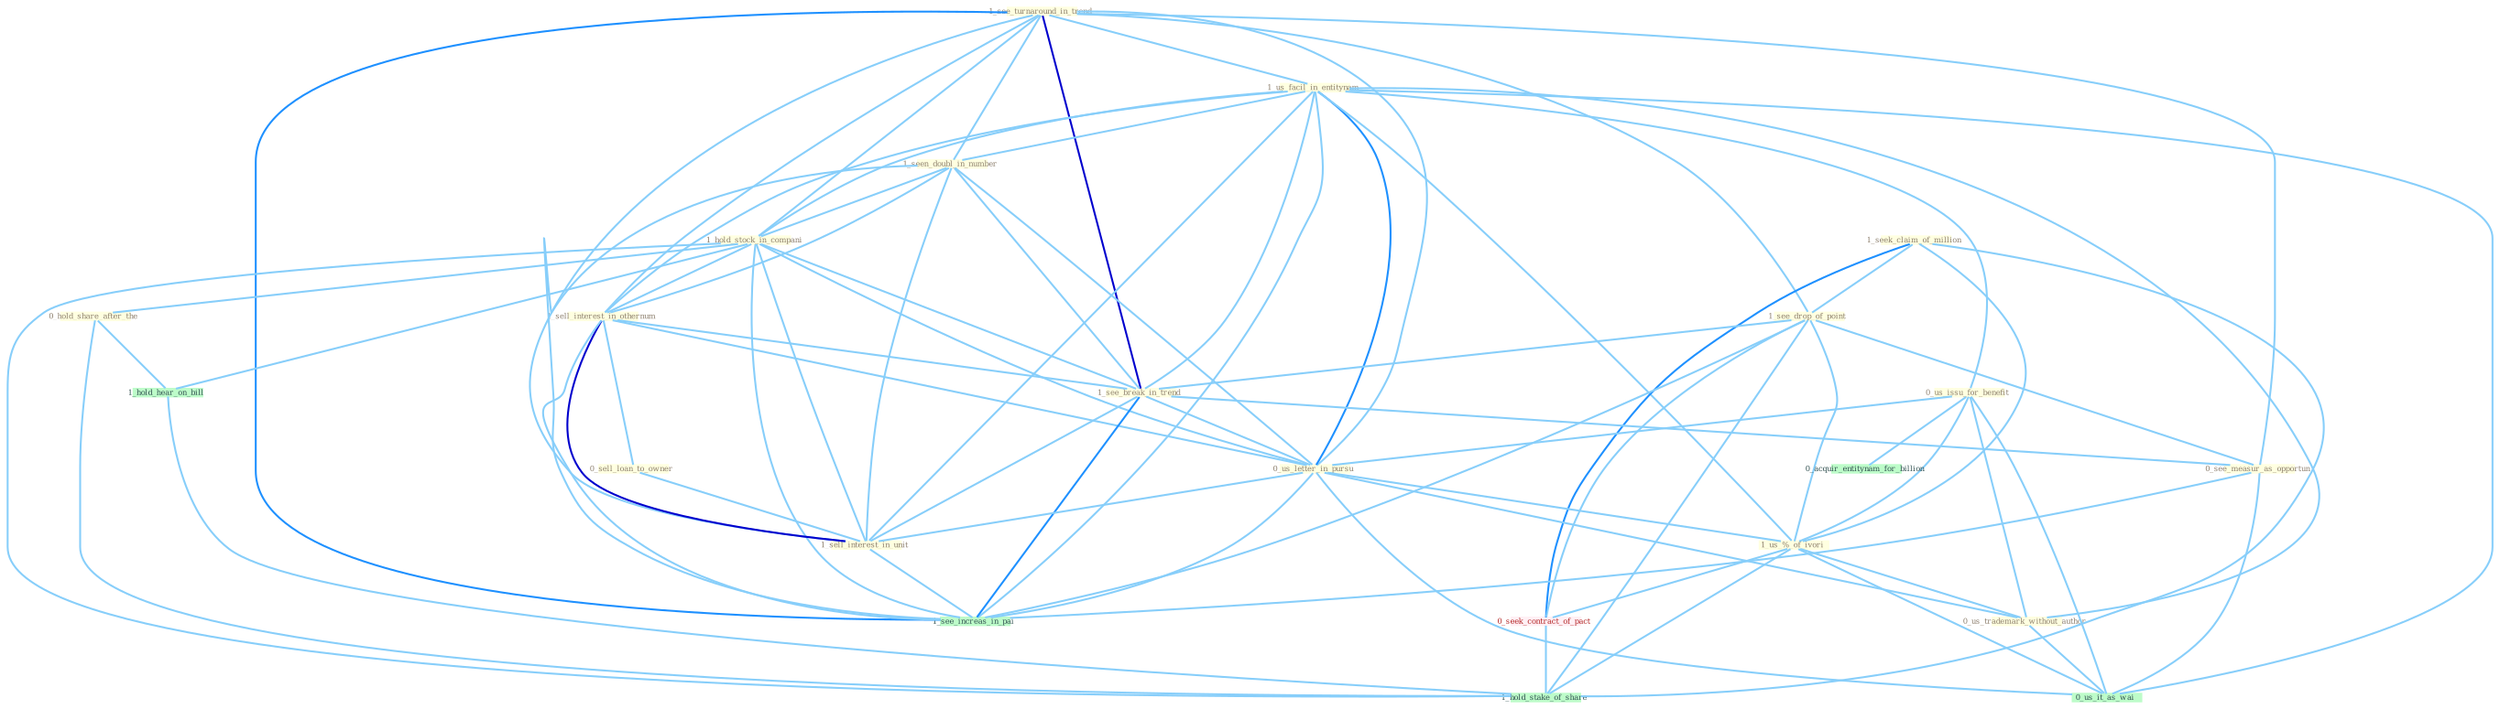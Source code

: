 Graph G{ 
    node
    [shape=polygon,style=filled,width=.5,height=.06,color="#BDFCC9",fixedsize=true,fontsize=4,
    fontcolor="#2f4f4f"];
    {node
    [color="#ffffe0", fontcolor="#8b7d6b"] "1_see_turnaround_in_trend " "1_us_facil_in_entitynam " "1_seek_claim_of_million " "1_see_drop_of_point " "1_seen_doubl_in_number " "1_hold_stock_in_compani " "0_us_issu_for_benefit " "1_sell_interest_in_othernum " "1_see_break_in_trend " "0_sell_loan_to_owner " "0_us_letter_in_pursu " "0_hold_share_after_the " "1_sell_interest_in_unit " "1_us_%_of_ivori " "0_us_trademark_without_author " "0_see_measur_as_opportun "}
{node [color="#fff0f5", fontcolor="#b22222"] "0_seek_contract_of_pact "}
edge [color="#B0E2FF"];

	"1_see_turnaround_in_trend " -- "1_us_facil_in_entitynam " [w="1", color="#87cefa" ];
	"1_see_turnaround_in_trend " -- "1_see_drop_of_point " [w="1", color="#87cefa" ];
	"1_see_turnaround_in_trend " -- "1_seen_doubl_in_number " [w="1", color="#87cefa" ];
	"1_see_turnaround_in_trend " -- "1_hold_stock_in_compani " [w="1", color="#87cefa" ];
	"1_see_turnaround_in_trend " -- "1_sell_interest_in_othernum " [w="1", color="#87cefa" ];
	"1_see_turnaround_in_trend " -- "1_see_break_in_trend " [w="3", color="#0000cd" , len=0.6];
	"1_see_turnaround_in_trend " -- "0_us_letter_in_pursu " [w="1", color="#87cefa" ];
	"1_see_turnaround_in_trend " -- "1_sell_interest_in_unit " [w="1", color="#87cefa" ];
	"1_see_turnaround_in_trend " -- "0_see_measur_as_opportun " [w="1", color="#87cefa" ];
	"1_see_turnaround_in_trend " -- "1_see_increas_in_pai " [w="2", color="#1e90ff" , len=0.8];
	"1_us_facil_in_entitynam " -- "1_seen_doubl_in_number " [w="1", color="#87cefa" ];
	"1_us_facil_in_entitynam " -- "1_hold_stock_in_compani " [w="1", color="#87cefa" ];
	"1_us_facil_in_entitynam " -- "0_us_issu_for_benefit " [w="1", color="#87cefa" ];
	"1_us_facil_in_entitynam " -- "1_sell_interest_in_othernum " [w="1", color="#87cefa" ];
	"1_us_facil_in_entitynam " -- "1_see_break_in_trend " [w="1", color="#87cefa" ];
	"1_us_facil_in_entitynam " -- "0_us_letter_in_pursu " [w="2", color="#1e90ff" , len=0.8];
	"1_us_facil_in_entitynam " -- "1_sell_interest_in_unit " [w="1", color="#87cefa" ];
	"1_us_facil_in_entitynam " -- "1_us_%_of_ivori " [w="1", color="#87cefa" ];
	"1_us_facil_in_entitynam " -- "0_us_trademark_without_author " [w="1", color="#87cefa" ];
	"1_us_facil_in_entitynam " -- "0_us_it_as_wai " [w="1", color="#87cefa" ];
	"1_us_facil_in_entitynam " -- "1_see_increas_in_pai " [w="1", color="#87cefa" ];
	"1_seek_claim_of_million " -- "1_see_drop_of_point " [w="1", color="#87cefa" ];
	"1_seek_claim_of_million " -- "1_us_%_of_ivori " [w="1", color="#87cefa" ];
	"1_seek_claim_of_million " -- "0_seek_contract_of_pact " [w="2", color="#1e90ff" , len=0.8];
	"1_seek_claim_of_million " -- "1_hold_stake_of_share " [w="1", color="#87cefa" ];
	"1_see_drop_of_point " -- "1_see_break_in_trend " [w="1", color="#87cefa" ];
	"1_see_drop_of_point " -- "1_us_%_of_ivori " [w="1", color="#87cefa" ];
	"1_see_drop_of_point " -- "0_see_measur_as_opportun " [w="1", color="#87cefa" ];
	"1_see_drop_of_point " -- "0_seek_contract_of_pact " [w="1", color="#87cefa" ];
	"1_see_drop_of_point " -- "1_see_increas_in_pai " [w="1", color="#87cefa" ];
	"1_see_drop_of_point " -- "1_hold_stake_of_share " [w="1", color="#87cefa" ];
	"1_seen_doubl_in_number " -- "1_hold_stock_in_compani " [w="1", color="#87cefa" ];
	"1_seen_doubl_in_number " -- "1_sell_interest_in_othernum " [w="1", color="#87cefa" ];
	"1_seen_doubl_in_number " -- "1_see_break_in_trend " [w="1", color="#87cefa" ];
	"1_seen_doubl_in_number " -- "0_us_letter_in_pursu " [w="1", color="#87cefa" ];
	"1_seen_doubl_in_number " -- "1_sell_interest_in_unit " [w="1", color="#87cefa" ];
	"1_seen_doubl_in_number " -- "1_see_increas_in_pai " [w="1", color="#87cefa" ];
	"1_hold_stock_in_compani " -- "1_sell_interest_in_othernum " [w="1", color="#87cefa" ];
	"1_hold_stock_in_compani " -- "1_see_break_in_trend " [w="1", color="#87cefa" ];
	"1_hold_stock_in_compani " -- "0_us_letter_in_pursu " [w="1", color="#87cefa" ];
	"1_hold_stock_in_compani " -- "0_hold_share_after_the " [w="1", color="#87cefa" ];
	"1_hold_stock_in_compani " -- "1_sell_interest_in_unit " [w="1", color="#87cefa" ];
	"1_hold_stock_in_compani " -- "1_see_increas_in_pai " [w="1", color="#87cefa" ];
	"1_hold_stock_in_compani " -- "1_hold_hear_on_bill " [w="1", color="#87cefa" ];
	"1_hold_stock_in_compani " -- "1_hold_stake_of_share " [w="1", color="#87cefa" ];
	"0_us_issu_for_benefit " -- "0_us_letter_in_pursu " [w="1", color="#87cefa" ];
	"0_us_issu_for_benefit " -- "1_us_%_of_ivori " [w="1", color="#87cefa" ];
	"0_us_issu_for_benefit " -- "0_us_trademark_without_author " [w="1", color="#87cefa" ];
	"0_us_issu_for_benefit " -- "0_us_it_as_wai " [w="1", color="#87cefa" ];
	"0_us_issu_for_benefit " -- "0_acquir_entitynam_for_billion " [w="1", color="#87cefa" ];
	"1_sell_interest_in_othernum " -- "1_see_break_in_trend " [w="1", color="#87cefa" ];
	"1_sell_interest_in_othernum " -- "0_sell_loan_to_owner " [w="1", color="#87cefa" ];
	"1_sell_interest_in_othernum " -- "0_us_letter_in_pursu " [w="1", color="#87cefa" ];
	"1_sell_interest_in_othernum " -- "1_sell_interest_in_unit " [w="3", color="#0000cd" , len=0.6];
	"1_sell_interest_in_othernum " -- "1_see_increas_in_pai " [w="1", color="#87cefa" ];
	"1_see_break_in_trend " -- "0_us_letter_in_pursu " [w="1", color="#87cefa" ];
	"1_see_break_in_trend " -- "1_sell_interest_in_unit " [w="1", color="#87cefa" ];
	"1_see_break_in_trend " -- "0_see_measur_as_opportun " [w="1", color="#87cefa" ];
	"1_see_break_in_trend " -- "1_see_increas_in_pai " [w="2", color="#1e90ff" , len=0.8];
	"0_sell_loan_to_owner " -- "1_sell_interest_in_unit " [w="1", color="#87cefa" ];
	"0_us_letter_in_pursu " -- "1_sell_interest_in_unit " [w="1", color="#87cefa" ];
	"0_us_letter_in_pursu " -- "1_us_%_of_ivori " [w="1", color="#87cefa" ];
	"0_us_letter_in_pursu " -- "0_us_trademark_without_author " [w="1", color="#87cefa" ];
	"0_us_letter_in_pursu " -- "0_us_it_as_wai " [w="1", color="#87cefa" ];
	"0_us_letter_in_pursu " -- "1_see_increas_in_pai " [w="1", color="#87cefa" ];
	"0_hold_share_after_the " -- "1_hold_hear_on_bill " [w="1", color="#87cefa" ];
	"0_hold_share_after_the " -- "1_hold_stake_of_share " [w="1", color="#87cefa" ];
	"1_sell_interest_in_unit " -- "1_see_increas_in_pai " [w="1", color="#87cefa" ];
	"1_us_%_of_ivori " -- "0_us_trademark_without_author " [w="1", color="#87cefa" ];
	"1_us_%_of_ivori " -- "0_seek_contract_of_pact " [w="1", color="#87cefa" ];
	"1_us_%_of_ivori " -- "0_us_it_as_wai " [w="1", color="#87cefa" ];
	"1_us_%_of_ivori " -- "1_hold_stake_of_share " [w="1", color="#87cefa" ];
	"0_us_trademark_without_author " -- "0_us_it_as_wai " [w="1", color="#87cefa" ];
	"0_see_measur_as_opportun " -- "0_us_it_as_wai " [w="1", color="#87cefa" ];
	"0_see_measur_as_opportun " -- "1_see_increas_in_pai " [w="1", color="#87cefa" ];
	"0_seek_contract_of_pact " -- "1_hold_stake_of_share " [w="1", color="#87cefa" ];
	"1_hold_hear_on_bill " -- "1_hold_stake_of_share " [w="1", color="#87cefa" ];
}
